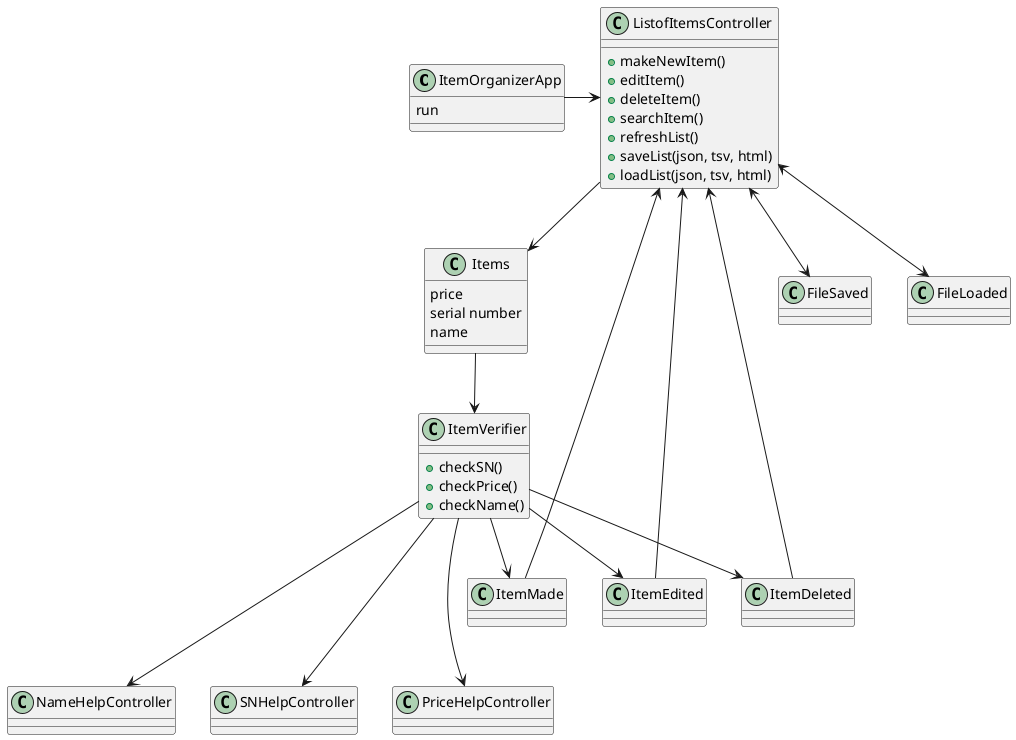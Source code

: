 @startuml
class ItemOrganizerApp{
run
}
class ListofItemsController{
+makeNewItem()
+editItem()
+deleteItem()
+searchItem()
+refreshList()
+saveList(json, tsv, html)
+loadList(json, tsv, html)
}
class Items{
price
serial number
name
}
class ItemVerifier{
+checkSN()
+checkPrice()
+checkName()
}
class FileSaved
class FileLoaded
class NameHelpController
class SNHelpController
class PriceHelpController
class ItemMade
class ItemEdited
class ItemDeleted

ItemOrganizerApp -> ListofItemsController
ListofItemsController --> Items
ListofItemsController <--> FileLoaded
ListofItemsController <--> FileSaved
Items --> ItemVerifier
ItemVerifier ---> NameHelpController
ItemVerifier ---> PriceHelpController
ItemVerifier ---> SNHelpController
ItemVerifier --> ItemMade
ItemVerifier --> ItemEdited
ItemVerifier --> ItemDeleted
ItemMade ---> ListofItemsController
ItemEdited ---> ListofItemsController
ItemDeleted ---> ListofItemsController
@enduml